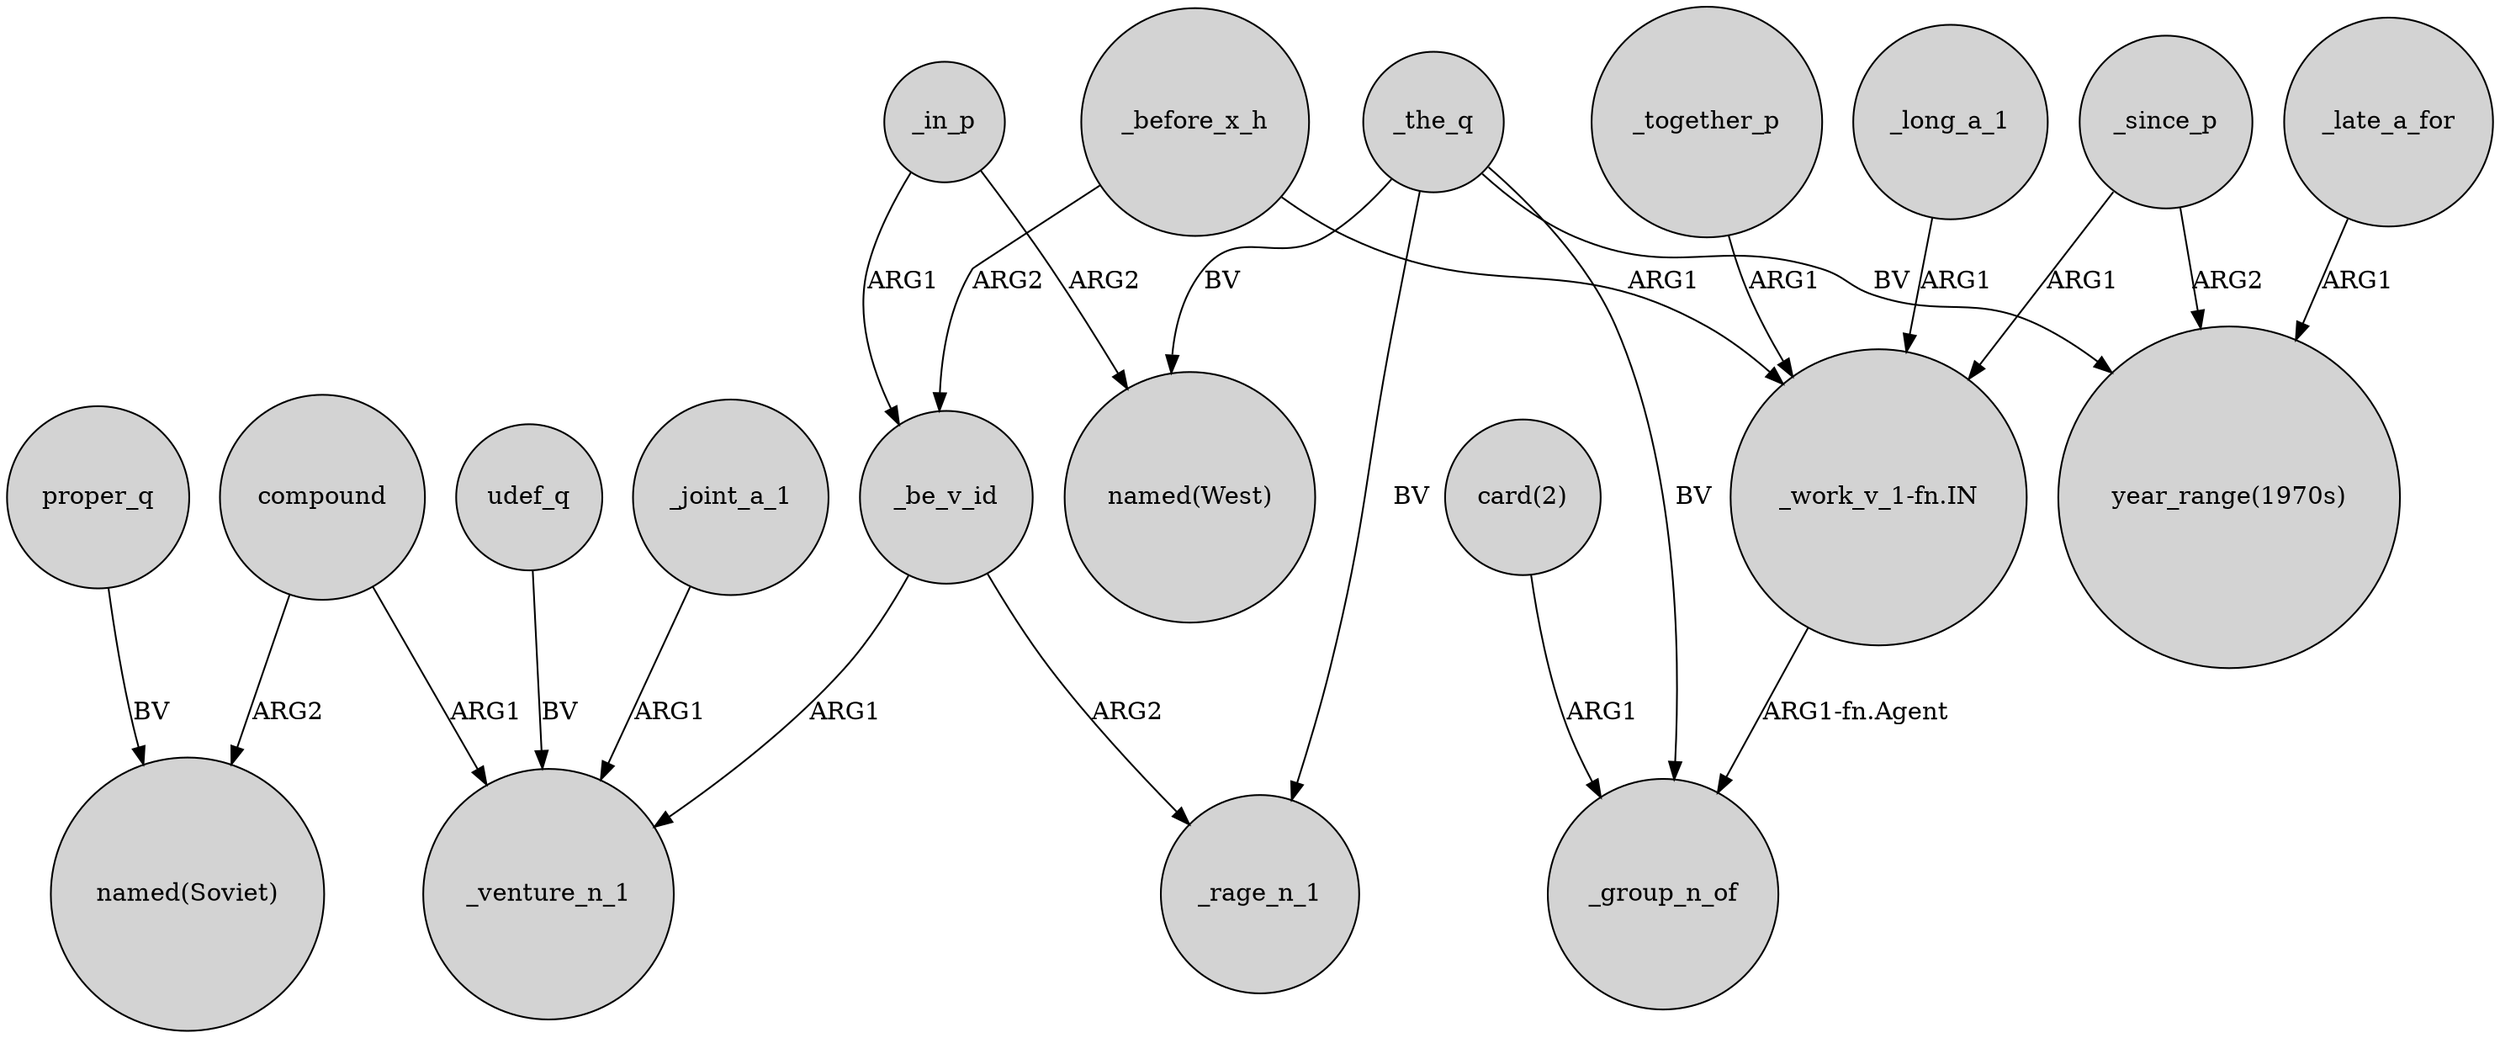 digraph {
	node [shape=circle style=filled]
	_joint_a_1 -> _venture_n_1 [label=ARG1]
	compound -> _venture_n_1 [label=ARG1]
	_together_p -> "_work_v_1-fn.IN" [label=ARG1]
	_long_a_1 -> "_work_v_1-fn.IN" [label=ARG1]
	_since_p -> "_work_v_1-fn.IN" [label=ARG1]
	_late_a_for -> "year_range(1970s)" [label=ARG1]
	_the_q -> "year_range(1970s)" [label=BV]
	_the_q -> _group_n_of [label=BV]
	udef_q -> _venture_n_1 [label=BV]
	proper_q -> "named(Soviet)" [label=BV]
	_before_x_h -> "_work_v_1-fn.IN" [label=ARG1]
	"_work_v_1-fn.IN" -> _group_n_of [label="ARG1-fn.Agent"]
	_in_p -> "named(West)" [label=ARG2]
	_since_p -> "year_range(1970s)" [label=ARG2]
	compound -> "named(Soviet)" [label=ARG2]
	_in_p -> _be_v_id [label=ARG1]
	_be_v_id -> _rage_n_1 [label=ARG2]
	_be_v_id -> _venture_n_1 [label=ARG1]
	_the_q -> "named(West)" [label=BV]
	"card(2)" -> _group_n_of [label=ARG1]
	_before_x_h -> _be_v_id [label=ARG2]
	_the_q -> _rage_n_1 [label=BV]
}
